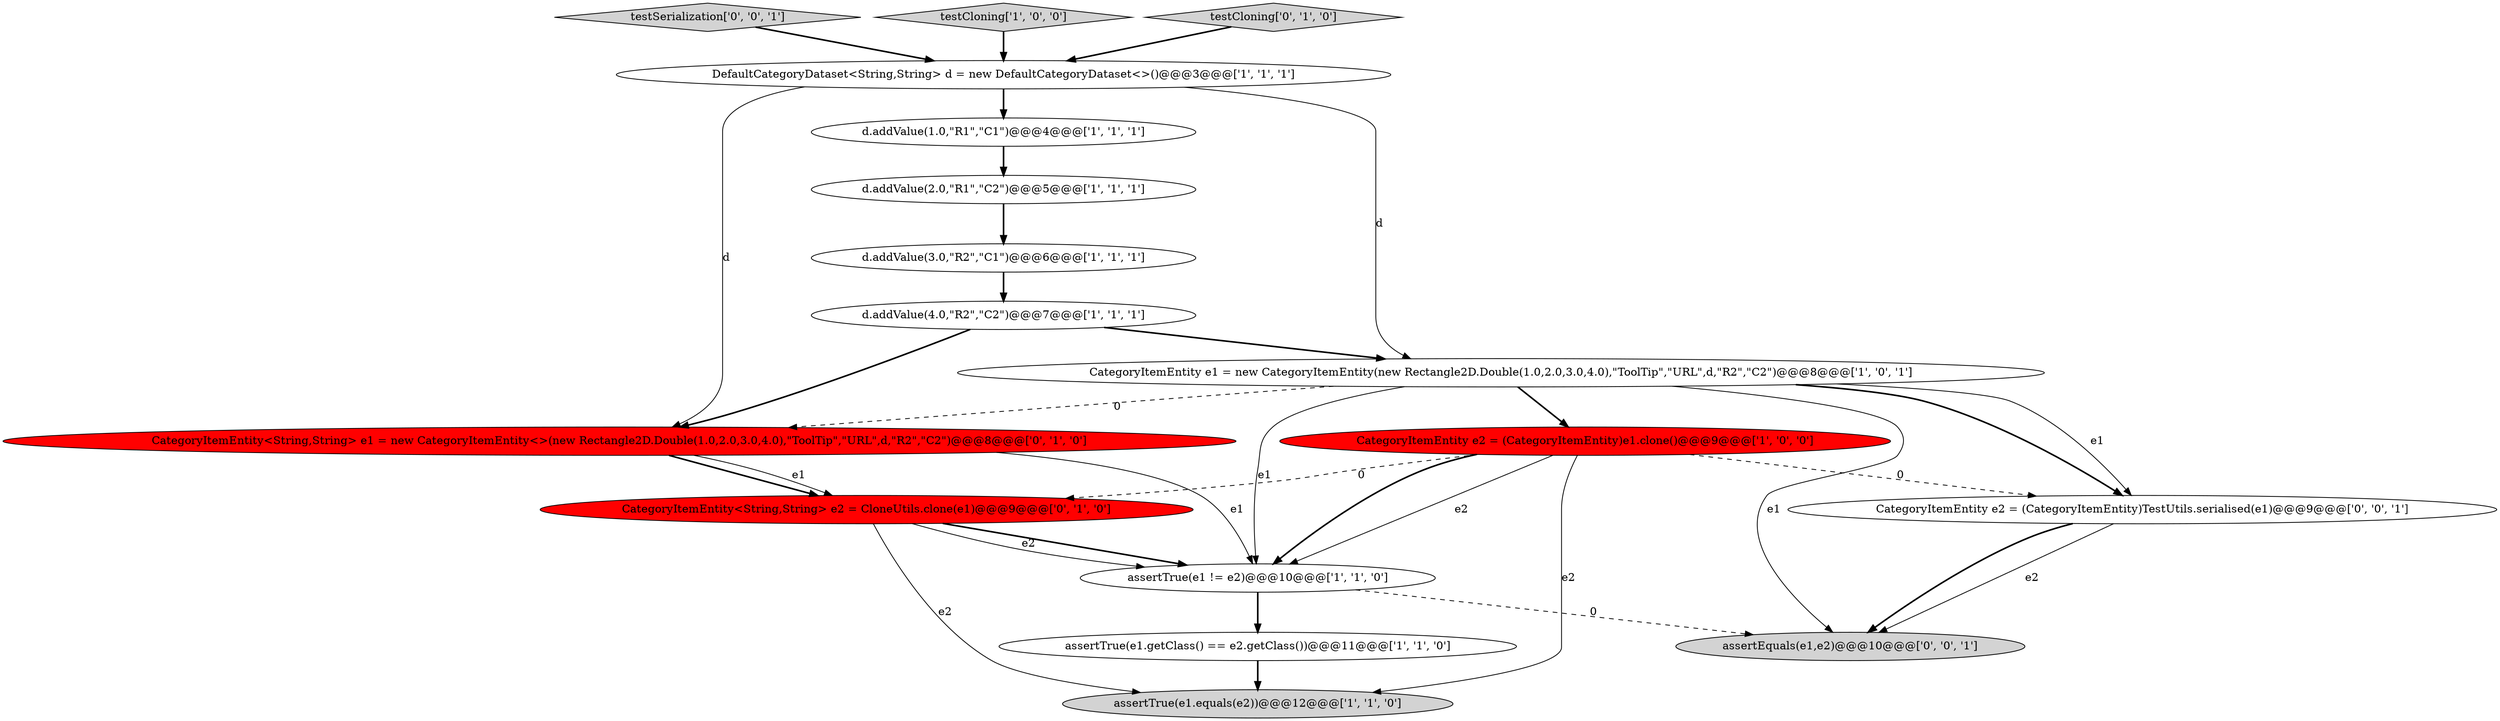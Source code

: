 digraph {
14 [style = filled, label = "CategoryItemEntity e2 = (CategoryItemEntity)TestUtils.serialised(e1)@@@9@@@['0', '0', '1']", fillcolor = white, shape = ellipse image = "AAA0AAABBB3BBB"];
9 [style = filled, label = "d.addValue(3.0,\"R2\",\"C1\")@@@6@@@['1', '1', '1']", fillcolor = white, shape = ellipse image = "AAA0AAABBB1BBB"];
0 [style = filled, label = "assertTrue(e1 != e2)@@@10@@@['1', '1', '0']", fillcolor = white, shape = ellipse image = "AAA0AAABBB1BBB"];
11 [style = filled, label = "CategoryItemEntity<String,String> e2 = CloneUtils.clone(e1)@@@9@@@['0', '1', '0']", fillcolor = red, shape = ellipse image = "AAA1AAABBB2BBB"];
3 [style = filled, label = "CategoryItemEntity e2 = (CategoryItemEntity)e1.clone()@@@9@@@['1', '0', '0']", fillcolor = red, shape = ellipse image = "AAA1AAABBB1BBB"];
5 [style = filled, label = "CategoryItemEntity e1 = new CategoryItemEntity(new Rectangle2D.Double(1.0,2.0,3.0,4.0),\"ToolTip\",\"URL\",d,\"R2\",\"C2\")@@@8@@@['1', '0', '1']", fillcolor = white, shape = ellipse image = "AAA0AAABBB1BBB"];
1 [style = filled, label = "assertTrue(e1.equals(e2))@@@12@@@['1', '1', '0']", fillcolor = lightgray, shape = ellipse image = "AAA0AAABBB1BBB"];
15 [style = filled, label = "testSerialization['0', '0', '1']", fillcolor = lightgray, shape = diamond image = "AAA0AAABBB3BBB"];
7 [style = filled, label = "DefaultCategoryDataset<String,String> d = new DefaultCategoryDataset<>()@@@3@@@['1', '1', '1']", fillcolor = white, shape = ellipse image = "AAA0AAABBB1BBB"];
12 [style = filled, label = "CategoryItemEntity<String,String> e1 = new CategoryItemEntity<>(new Rectangle2D.Double(1.0,2.0,3.0,4.0),\"ToolTip\",\"URL\",d,\"R2\",\"C2\")@@@8@@@['0', '1', '0']", fillcolor = red, shape = ellipse image = "AAA1AAABBB2BBB"];
10 [style = filled, label = "assertTrue(e1.getClass() == e2.getClass())@@@11@@@['1', '1', '0']", fillcolor = white, shape = ellipse image = "AAA0AAABBB1BBB"];
16 [style = filled, label = "assertEquals(e1,e2)@@@10@@@['0', '0', '1']", fillcolor = lightgray, shape = ellipse image = "AAA0AAABBB3BBB"];
4 [style = filled, label = "testCloning['1', '0', '0']", fillcolor = lightgray, shape = diamond image = "AAA0AAABBB1BBB"];
13 [style = filled, label = "testCloning['0', '1', '0']", fillcolor = lightgray, shape = diamond image = "AAA0AAABBB2BBB"];
6 [style = filled, label = "d.addValue(4.0,\"R2\",\"C2\")@@@7@@@['1', '1', '1']", fillcolor = white, shape = ellipse image = "AAA0AAABBB1BBB"];
8 [style = filled, label = "d.addValue(2.0,\"R1\",\"C2\")@@@5@@@['1', '1', '1']", fillcolor = white, shape = ellipse image = "AAA0AAABBB1BBB"];
2 [style = filled, label = "d.addValue(1.0,\"R1\",\"C1\")@@@4@@@['1', '1', '1']", fillcolor = white, shape = ellipse image = "AAA0AAABBB1BBB"];
5->3 [style = bold, label=""];
14->16 [style = bold, label=""];
14->16 [style = solid, label="e2"];
5->12 [style = dashed, label="0"];
7->12 [style = solid, label="d"];
5->14 [style = solid, label="e1"];
15->7 [style = bold, label=""];
3->1 [style = solid, label="e2"];
12->11 [style = bold, label=""];
0->16 [style = dashed, label="0"];
5->14 [style = bold, label=""];
5->16 [style = solid, label="e1"];
4->7 [style = bold, label=""];
3->0 [style = bold, label=""];
12->0 [style = solid, label="e1"];
9->6 [style = bold, label=""];
6->5 [style = bold, label=""];
3->0 [style = solid, label="e2"];
0->10 [style = bold, label=""];
11->0 [style = bold, label=""];
12->11 [style = solid, label="e1"];
7->2 [style = bold, label=""];
13->7 [style = bold, label=""];
5->0 [style = solid, label="e1"];
11->0 [style = solid, label="e2"];
8->9 [style = bold, label=""];
7->5 [style = solid, label="d"];
3->14 [style = dashed, label="0"];
10->1 [style = bold, label=""];
11->1 [style = solid, label="e2"];
3->11 [style = dashed, label="0"];
2->8 [style = bold, label=""];
6->12 [style = bold, label=""];
}
